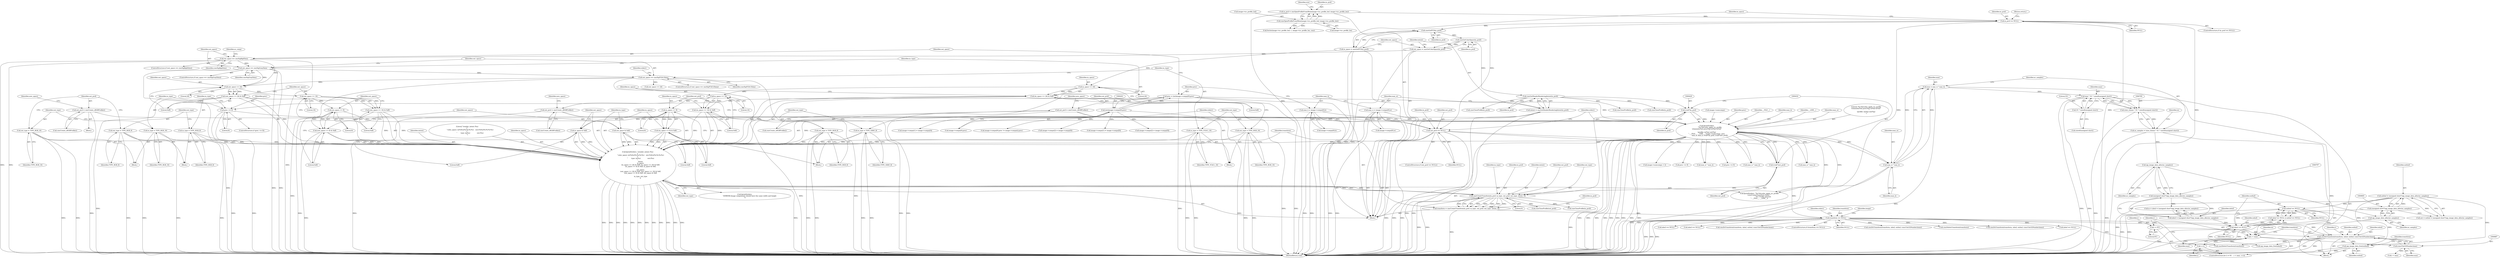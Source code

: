 digraph "0_openjpeg_2e5ab1d9987831c981ff05862e8ccf1381ed58ea@pointer" {
"1000959" [label="(Call,opj_image_data_free(outbuf))"];
"1000802" [label="(Call,outbuf = (unsigned short*)opj_image_data_alloc(nr_samples))"];
"1000804" [label="(Call,(unsigned short*)opj_image_data_alloc(nr_samples))"];
"1000806" [label="(Call,opj_image_data_alloc(nr_samples))"];
"1000798" [label="(Call,opj_image_data_alloc(nr_samples))"];
"1000782" [label="(Call,nr_samples = (size_t)(max * 3U * sizeof(unsigned short)))"];
"1000784" [label="(Call,(size_t)(max * 3U * sizeof(unsigned short)))"];
"1000786" [label="(Call,max * 3U * sizeof(unsigned short))"];
"1000777" [label="(Call,max = max_w * max_h)"];
"1000779" [label="(Call,max_w * max_h)"];
"1000417" [label="(Call,fprintf(stderr,\n            \"%s:%d:color_apply_icc_profile\n\tchannels(%d) prec(%d) w(%d) h(%d)\"\n            \"\n\tprofile: in(%p) out(%p)\n\", __FILE__, __LINE__, image->numcomps, prec,\n            max_w, max_h, (void*)in_prof, (void*)out_prof))"];
"1000198" [label="(Call,prec = (int)image->comps[0].prec)"];
"1000200" [label="(Call,(int)image->comps[0].prec)"];
"1000320" [label="(Call,prec <= 8)"];
"1000180" [label="(Call,max_w = image->comps[0].w)"];
"1000189" [label="(Call,max_h = image->comps[0].h)"];
"1000428" [label="(Call,(void*)in_prof)"];
"1000178" [label="(Call,cmsGetHeaderRenderingIntent(in_prof))"];
"1000174" [label="(Call,cmsGetColorSpace(in_prof))"];
"1000170" [label="(Call,cmsGetPCS(in_prof))"];
"1000163" [label="(Call,in_prof == NULL)"];
"1000136" [label="(Call,in_prof = cmsOpenProfileFromMem(image->icc_profile_buf, image->icc_profile_len))"];
"1000138" [label="(Call,cmsOpenProfileFromMem(image->icc_profile_buf, image->icc_profile_len))"];
"1000431" [label="(Call,(void*)out_prof)"];
"1000410" [label="(Call,out_prof == NULL)"];
"1000338" [label="(Call,out_prof = cmsCreate_sRGBProfile())"];
"1000374" [label="(Call,out_prof = cmsCreate_sRGBProfile())"];
"1000356" [label="(Call,out_prof = cmsCreate_sRGBProfile())"];
"1000788" [label="(Call,3U * sizeof(unsigned short))"];
"1000882" [label="(Call,cmsDoTransform(transform, inbuf, outbuf, (cmsUInt32Number)max))"];
"1000492" [label="(Call,transform == NULL)"];
"1000478" [label="(Call,transform = cmsCreateTransform(in_prof, in_type, out_prof, out_type, intent, 0))"];
"1000480" [label="(Call,cmsCreateTransform(in_prof, in_type, out_prof, out_type, intent, 0))"];
"1000434" [label="(Call,fprintf(stderr, \"\trender_intent (%u)\n\t\"\n            \"color_space: in(%#x)(%c%c%c%c)   out:(%#x)(%c%c%c%c)\n\t\"\n            \"       type: in(%u)              out:(%u)\n\",\n            intent,\n            in_space,\n            (in_space >> 24) & 0xff, (in_space >> 16) & 0xff,\n            (in_space >> 8) & 0xff, in_space & 0xff,\n\n            out_space,\n            (out_space >> 24) & 0xff, (out_space >> 16) & 0xff,\n            (out_space >> 8) & 0xff, out_space & 0xff,\n\n            in_type, out_type\n           ))"];
"1000176" [label="(Call,intent = cmsGetHeaderRenderingIntent(in_prof))"];
"1000454" [label="(Call,in_space & 0xff)"];
"1000450" [label="(Call,in_space >> 8)"];
"1000445" [label="(Call,in_space >> 16)"];
"1000440" [label="(Call,in_space >> 24)"];
"1000168" [label="(Call,in_space = cmsGetPCS(in_prof))"];
"1000439" [label="(Call,(in_space >> 24) & 0xff)"];
"1000444" [label="(Call,(in_space >> 16) & 0xff)"];
"1000449" [label="(Call,(in_space >> 8) & 0xff)"];
"1000473" [label="(Call,out_space & 0xff)"];
"1000469" [label="(Call,out_space >> 8)"];
"1000464" [label="(Call,out_space >> 16)"];
"1000459" [label="(Call,out_space >> 24)"];
"1000364" [label="(Call,out_space == cmsSigYCbCrData)"];
"1000346" [label="(Call,out_space == cmsSigGrayData)"];
"1000210" [label="(Call,out_space == cmsSigRgbData)"];
"1000172" [label="(Call,out_space = cmsGetColorSpace(in_prof))"];
"1000458" [label="(Call,(out_space >> 24) & 0xff)"];
"1000463" [label="(Call,(out_space >> 16) & 0xff)"];
"1000468" [label="(Call,(out_space >> 8) & 0xff)"];
"1000368" [label="(Call,in_type = TYPE_YCbCr_16)"];
"1000332" [label="(Call,in_type = TYPE_RGB_16)"];
"1000350" [label="(Call,in_type = TYPE_GRAY_8)"];
"1000324" [label="(Call,in_type = TYPE_RGB_8)"];
"1000335" [label="(Call,out_type = TYPE_RGB_16)"];
"1000327" [label="(Call,out_type = TYPE_RGB_8)"];
"1000353" [label="(Call,out_type = TYPE_RGB_8)"];
"1000371" [label="(Call,out_type = TYPE_RGB_16)"];
"1000810" [label="(Call,inbuf == NULL)"];
"1000794" [label="(Call,inbuf = (unsigned short*)opj_image_data_alloc(nr_samples))"];
"1000796" [label="(Call,(unsigned short*)opj_image_data_alloc(nr_samples))"];
"1000813" [label="(Call,outbuf == NULL)"];
"1000886" [label="(Call,(cmsUInt32Number)max)"];
"1000849" [label="(Call,i < max)"];
"1000852" [label="(Call,++i)"];
"1000846" [label="(Call,i = 0U)"];
"1000457" [label="(Identifier,out_space)"];
"1000142" [label="(Call,image->icc_profile_len)"];
"1000333" [label="(Identifier,in_type)"];
"1000316" [label="(Call,cmsCloseProfile(in_prof))"];
"1000217" [label="(Identifier,nr_comp)"];
"1000351" [label="(Identifier,in_type)"];
"1000440" [label="(Call,in_space >> 24)"];
"1000369" [label="(Identifier,in_type)"];
"1000794" [label="(Call,inbuf = (unsigned short*)opj_image_data_alloc(nr_samples))"];
"1000465" [label="(Identifier,out_space)"];
"1000169" [label="(Identifier,in_space)"];
"1000884" [label="(Identifier,inbuf)"];
"1000320" [label="(Call,prec <= 8)"];
"1000345" [label="(ControlStructure,if (out_space == cmsSigGrayData))"];
"1000373" [label="(Identifier,TYPE_RGB_16)"];
"1000328" [label="(Identifier,out_type)"];
"1000422" [label="(Call,image->numcomps)"];
"1000461" [label="(Literal,24)"];
"1000346" [label="(Call,out_space == cmsSigGrayData)"];
"1001322" [label="(Call,inbuf == NULL)"];
"1000813" [label="(Call,outbuf == NULL)"];
"1000779" [label="(Call,max_w * max_h)"];
"1000509" [label="(Identifier,image)"];
"1000463" [label="(Call,(out_space >> 16) & 0xff)"];
"1000793" [label="(Identifier,in)"];
"1000497" [label="(Identifier,stderr)"];
"1000354" [label="(Identifier,out_type)"];
"1000357" [label="(Identifier,out_prof)"];
"1000782" [label="(Call,nr_samples = (size_t)(max * 3U * sizeof(unsigned short)))"];
"1000788" [label="(Call,3U * sizeof(unsigned short))"];
"1001547" [label="(Identifier,transform)"];
"1000374" [label="(Call,out_prof = cmsCreate_sRGBProfile())"];
"1000410" [label="(Call,out_prof == NULL)"];
"1000276" [label="(Call,image->comps[0].prec != image->comps[i].prec)"];
"1000177" [label="(Identifier,intent)"];
"1000334" [label="(Identifier,TYPE_RGB_16)"];
"1000425" [label="(Identifier,prec)"];
"1000478" [label="(Call,transform = cmsCreateTransform(in_prof, in_type, out_prof, out_type, intent, 0))"];
"1000363" [label="(ControlStructure,if (out_space == cmsSigYCbCrData))"];
"1001560" [label="(MethodReturn,void)"];
"1000807" [label="(Identifier,nr_samples)"];
"1000784" [label="(Call,(size_t)(max * 3U * sizeof(unsigned short)))"];
"1000329" [label="(Identifier,TYPE_RGB_8)"];
"1000883" [label="(Identifier,transform)"];
"1001108" [label="(Call,image->comps[2] = image->comps[0])"];
"1000420" [label="(Identifier,__FILE__)"];
"1000482" [label="(Identifier,in_type)"];
"1000350" [label="(Call,in_type = TYPE_GRAY_8)"];
"1000375" [label="(Identifier,out_prof)"];
"1000852" [label="(Call,++i)"];
"1000191" [label="(Call,image->comps[0].h)"];
"1000481" [label="(Identifier,in_prof)"];
"1000147" [label="(Identifier,icm)"];
"1000167" [label="(Return,return;)"];
"1000811" [label="(Identifier,inbuf)"];
"1000800" [label="(Call,out = outbuf = (unsigned short*)opj_image_data_alloc(nr_samples))"];
"1000172" [label="(Call,out_space = cmsGetColorSpace(in_prof))"];
"1000488" [label="(Identifier,in_prof)"];
"1000458" [label="(Call,(out_space >> 24) & 0xff)"];
"1000464" [label="(Call,out_space >> 16)"];
"1000368" [label="(Call,in_type = TYPE_YCbCr_16)"];
"1000371" [label="(Call,out_type = TYPE_RGB_16)"];
"1000447" [label="(Literal,16)"];
"1000336" [label="(Identifier,out_type)"];
"1000579" [label="(Call,prec <= 8)"];
"1000190" [label="(Identifier,max_h)"];
"1000963" [label="(Call,fprintf(stderr,\n                    \"[ERROR] Image components should have the same width and height\n\"))"];
"1000467" [label="(Literal,0xff)"];
"1000783" [label="(Identifier,nr_samples)"];
"1000810" [label="(Call,inbuf == NULL)"];
"1000589" [label="(Call,max_w * max_h)"];
"1000321" [label="(Identifier,prec)"];
"1000451" [label="(Identifier,in_space)"];
"1000182" [label="(Call,image->comps[0].w)"];
"1000176" [label="(Call,intent = cmsGetHeaderRenderingIntent(in_prof))"];
"1001456" [label="(Call,cmsDoTransform(transform, inbuf, outbuf, (cmsUInt32Number)max))"];
"1000815" [label="(Identifier,NULL)"];
"1000441" [label="(Identifier,in_space)"];
"1000466" [label="(Literal,16)"];
"1000920" [label="(Call,i < max)"];
"1000496" [label="(Call,fprintf(stderr, \"%s:%d:color_apply_icc_profile\n\tcmsCreateTransform failed. \"\n                \"ICC Profile ignored.\n\", __FILE__, __LINE__))"];
"1000789" [label="(Literal,3U)"];
"1000888" [label="(Identifier,max)"];
"1000367" [label="(Block,)"];
"1000342" [label="(Identifier,new_space)"];
"1000211" [label="(Identifier,out_space)"];
"1000491" [label="(ControlStructure,if (transform == NULL))"];
"1000113" [label="(Block,)"];
"1000139" [label="(Call,image->icc_profile_buf)"];
"1000845" [label="(ControlStructure,for (i = 0U  ; i < max; ++i))"];
"1001383" [label="(Call,image->comps[1] = image->comps[0])"];
"1000171" [label="(Identifier,in_prof)"];
"1000477" [label="(Identifier,out_type)"];
"1000433" [label="(Identifier,out_prof)"];
"1000493" [label="(Identifier,transform)"];
"1000323" [label="(Block,)"];
"1000366" [label="(Identifier,cmsSigYCbCrData)"];
"1000476" [label="(Identifier,in_type)"];
"1000353" [label="(Call,out_type = TYPE_RGB_8)"];
"1000162" [label="(ControlStructure,if (in_prof == NULL))"];
"1000437" [label="(Identifier,intent)"];
"1000200" [label="(Call,(int)image->comps[0].prec)"];
"1000444" [label="(Call,(in_space >> 16) & 0xff)"];
"1000806" [label="(Call,opj_image_data_alloc(nr_samples))"];
"1000383" [label="(Identifier,stderr)"];
"1000348" [label="(Identifier,cmsSigGrayData)"];
"1000358" [label="(Call,cmsCreate_sRGBProfile())"];
"1001394" [label="(Call,image->comps[2] = image->comps[0])"];
"1000337" [label="(Identifier,TYPE_RGB_16)"];
"1000494" [label="(Identifier,NULL)"];
"1000462" [label="(Literal,0xff)"];
"1000802" [label="(Call,outbuf = (unsigned short*)opj_image_data_alloc(nr_samples))"];
"1000164" [label="(Identifier,in_prof)"];
"1000352" [label="(Identifier,TYPE_GRAY_8)"];
"1000326" [label="(Identifier,TYPE_RGB_8)"];
"1000165" [label="(Identifier,NULL)"];
"1000199" [label="(Identifier,prec)"];
"1000370" [label="(Identifier,TYPE_YCbCr_16)"];
"1000786" [label="(Call,max * 3U * sizeof(unsigned short))"];
"1000456" [label="(Literal,0xff)"];
"1000431" [label="(Call,(void*)out_prof)"];
"1000983" [label="(Call,max_w * max_h)"];
"1000692" [label="(Call,cmsDoTransform(transform, inbuf, outbuf, (cmsUInt32Number)max))"];
"1000376" [label="(Call,cmsCreate_sRGBProfile())"];
"1000474" [label="(Identifier,out_space)"];
"1000850" [label="(Identifier,i)"];
"1000417" [label="(Call,fprintf(stderr,\n            \"%s:%d:color_apply_icc_profile\n\tchannels(%d) prec(%d) w(%d) h(%d)\"\n            \"\n\tprofile: in(%p) out(%p)\n\", __FILE__, __LINE__, image->numcomps, prec,\n            max_w, max_h, (void*)in_prof, (void*)out_prof))"];
"1000780" [label="(Identifier,max_w)"];
"1000787" [label="(Identifier,max)"];
"1000430" [label="(Identifier,in_prof)"];
"1000415" [label="(Identifier,in_prof)"];
"1000886" [label="(Call,(cmsUInt32Number)max)"];
"1000960" [label="(Identifier,outbuf)"];
"1000339" [label="(Identifier,out_prof)"];
"1000168" [label="(Call,in_space = cmsGetPCS(in_prof))"];
"1000479" [label="(Identifier,transform)"];
"1000372" [label="(Identifier,out_type)"];
"1000812" [label="(Identifier,NULL)"];
"1000414" [label="(Call,cmsCloseProfile(in_prof))"];
"1000443" [label="(Literal,0xff)"];
"1000809" [label="(Call,inbuf == NULL || outbuf == NULL)"];
"1000966" [label="(Call,cmsDeleteTransform(transform))"];
"1000486" [label="(Literal,0)"];
"1000446" [label="(Identifier,in_space)"];
"1000325" [label="(Identifier,in_type)"];
"1000485" [label="(Identifier,intent)"];
"1000853" [label="(Identifier,i)"];
"1000847" [label="(Identifier,i)"];
"1000327" [label="(Call,out_type = TYPE_RGB_8)"];
"1000322" [label="(Literal,8)"];
"1000170" [label="(Call,cmsGetPCS(in_prof))"];
"1000846" [label="(Call,i = 0U)"];
"1001546" [label="(Call,cmsDeleteTransform(transform))"];
"1000389" [label="(Call,out_space >> 24)"];
"1000803" [label="(Identifier,outbuf)"];
"1000427" [label="(Identifier,max_h)"];
"1000471" [label="(Literal,8)"];
"1000209" [label="(ControlStructure,if (out_space == cmsSigRgbData))"];
"1000411" [label="(Identifier,out_prof)"];
"1001170" [label="(Call,cmsDoTransform(transform, inbuf, outbuf, (cmsUInt32Number)max))"];
"1000454" [label="(Call,in_space & 0xff)"];
"1000180" [label="(Call,max_w = image->comps[0].w)"];
"1000181" [label="(Identifier,max_w)"];
"1000620" [label="(Call,inbuf == NULL)"];
"1000335" [label="(Call,out_type = TYPE_RGB_16)"];
"1000849" [label="(Call,i < max)"];
"1000439" [label="(Call,(in_space >> 24) & 0xff)"];
"1000449" [label="(Call,(in_space >> 8) & 0xff)"];
"1000957" [label="(Call,opj_image_data_free(inbuf))"];
"1000137" [label="(Identifier,in_prof)"];
"1000356" [label="(Call,out_prof = cmsCreate_sRGBProfile())"];
"1000436" [label="(Literal,\"\trender_intent (%u)\n\t\"\n            \"color_space: in(%#x)(%c%c%c%c)   out:(%#x)(%c%c%c%c)\n\t\"\n            \"       type: in(%u)              out:(%u)\n\")"];
"1000173" [label="(Identifier,out_space)"];
"1000890" [label="(Identifier,r)"];
"1000412" [label="(Identifier,NULL)"];
"1000470" [label="(Identifier,out_space)"];
"1000777" [label="(Call,max = max_w * max_h)"];
"1000507" [label="(Call,image->numcomps > 2)"];
"1000455" [label="(Identifier,in_space)"];
"1000319" [label="(ControlStructure,if (prec <= 8))"];
"1000198" [label="(Call,prec = (int)image->comps[0].prec)"];
"1000445" [label="(Call,in_space >> 16)"];
"1000338" [label="(Call,out_prof = cmsCreate_sRGBProfile())"];
"1000347" [label="(Identifier,out_space)"];
"1000349" [label="(Block,)"];
"1000781" [label="(Identifier,max_h)"];
"1000468" [label="(Call,(out_space >> 8) & 0xff)"];
"1000469" [label="(Call,out_space >> 8)"];
"1000210" [label="(Call,out_space == cmsSigRgbData)"];
"1000848" [label="(Literal,0U)"];
"1001036" [label="(Call,inbuf == NULL)"];
"1000421" [label="(Identifier,__LINE__)"];
"1000331" [label="(Block,)"];
"1000972" [label="(Call,prec <= 8)"];
"1000434" [label="(Call,fprintf(stderr, \"\trender_intent (%u)\n\t\"\n            \"color_space: in(%#x)(%c%c%c%c)   out:(%#x)(%c%c%c%c)\n\t\"\n            \"       type: in(%u)              out:(%u)\n\",\n            intent,\n            in_space,\n            (in_space >> 24) & 0xff, (in_space >> 16) & 0xff,\n            (in_space >> 8) & 0xff, in_space & 0xff,\n\n            out_space,\n            (out_space >> 24) & 0xff, (out_space >> 16) & 0xff,\n            (out_space >> 8) & 0xff, out_space & 0xff,\n\n            in_type, out_type\n           ))"];
"1000459" [label="(Call,out_space >> 24)"];
"1000189" [label="(Call,max_h = image->comps[0].h)"];
"1000448" [label="(Literal,0xff)"];
"1000138" [label="(Call,cmsOpenProfileFromMem(image->icc_profile_buf, image->icc_profile_len))"];
"1000438" [label="(Identifier,in_space)"];
"1000450" [label="(Call,in_space >> 8)"];
"1000175" [label="(Identifier,in_prof)"];
"1000340" [label="(Call,cmsCreate_sRGBProfile())"];
"1000814" [label="(Identifier,outbuf)"];
"1000772" [label="(Block,)"];
"1000163" [label="(Call,in_prof == NULL)"];
"1000489" [label="(Call,cmsCloseProfile(out_prof))"];
"1000365" [label="(Identifier,out_space)"];
"1000426" [label="(Identifier,max_w)"];
"1000179" [label="(Identifier,in_prof)"];
"1000798" [label="(Call,opj_image_data_alloc(nr_samples))"];
"1000475" [label="(Literal,0xff)"];
"1001097" [label="(Call,image->comps[1] = image->comps[0])"];
"1000409" [label="(ControlStructure,if (out_prof == NULL))"];
"1000364" [label="(Call,out_space == cmsSigYCbCrData)"];
"1000174" [label="(Call,cmsGetColorSpace(in_prof))"];
"1000804" [label="(Call,(unsigned short*)opj_image_data_alloc(nr_samples))"];
"1000483" [label="(Identifier,out_prof)"];
"1000360" [label="(Identifier,new_space)"];
"1000472" [label="(Literal,0xff)"];
"1000453" [label="(Literal,0xff)"];
"1000858" [label="(Identifier,in)"];
"1000778" [label="(Identifier,max)"];
"1000419" [label="(Literal,\"%s:%d:color_apply_icc_profile\n\tchannels(%d) prec(%d) w(%d) h(%d)\"\n            \"\n\tprofile: in(%p) out(%p)\n\")"];
"1000202" [label="(Call,image->comps[0].prec)"];
"1000355" [label="(Identifier,TYPE_RGB_8)"];
"1000406" [label="(Call,cmsCloseProfile(in_prof))"];
"1000799" [label="(Identifier,nr_samples)"];
"1000178" [label="(Call,cmsGetHeaderRenderingIntent(in_prof))"];
"1000452" [label="(Literal,8)"];
"1000213" [label="(Block,)"];
"1000378" [label="(Identifier,new_space)"];
"1000792" [label="(Call,in = inbuf = (unsigned short*)opj_image_data_alloc(nr_samples))"];
"1000882" [label="(Call,cmsDoTransform(transform, inbuf, outbuf, (cmsUInt32Number)max))"];
"1000324" [label="(Call,in_type = TYPE_RGB_8)"];
"1000435" [label="(Identifier,stderr)"];
"1000151" [label="(Call,fwrite(image->icc_profile_buf, 1, image->icc_profile_len, icm))"];
"1000885" [label="(Identifier,outbuf)"];
"1000473" [label="(Call,out_space & 0xff)"];
"1000851" [label="(Identifier,max)"];
"1000442" [label="(Literal,24)"];
"1000790" [label="(Call,sizeof(unsigned short))"];
"1000428" [label="(Call,(void*)in_prof)"];
"1000212" [label="(Identifier,cmsSigRgbData)"];
"1000487" [label="(Call,cmsCloseProfile(in_prof))"];
"1000460" [label="(Identifier,out_space)"];
"1000332" [label="(Call,in_type = TYPE_RGB_16)"];
"1000492" [label="(Call,transform == NULL)"];
"1000480" [label="(Call,cmsCreateTransform(in_prof, in_type, out_prof, out_type, intent, 0))"];
"1000795" [label="(Identifier,inbuf)"];
"1000136" [label="(Call,in_prof = cmsOpenProfileFromMem(image->icc_profile_buf, image->icc_profile_len))"];
"1000959" [label="(Call,opj_image_data_free(outbuf))"];
"1000484" [label="(Identifier,out_type)"];
"1001269" [label="(Call,max_w * max_h)"];
"1000796" [label="(Call,(unsigned short*)opj_image_data_alloc(nr_samples))"];
"1000418" [label="(Identifier,stderr)"];
"1000959" -> "1000772"  [label="AST: "];
"1000959" -> "1000960"  [label="CFG: "];
"1000960" -> "1000959"  [label="AST: "];
"1001547" -> "1000959"  [label="CFG: "];
"1000959" -> "1001560"  [label="DDG: "];
"1000959" -> "1001560"  [label="DDG: "];
"1000802" -> "1000959"  [label="DDG: "];
"1000882" -> "1000959"  [label="DDG: "];
"1000813" -> "1000959"  [label="DDG: "];
"1000802" -> "1000800"  [label="AST: "];
"1000802" -> "1000804"  [label="CFG: "];
"1000803" -> "1000802"  [label="AST: "];
"1000804" -> "1000802"  [label="AST: "];
"1000800" -> "1000802"  [label="CFG: "];
"1000802" -> "1001560"  [label="DDG: "];
"1000802" -> "1000800"  [label="DDG: "];
"1000804" -> "1000802"  [label="DDG: "];
"1000802" -> "1000813"  [label="DDG: "];
"1000802" -> "1000882"  [label="DDG: "];
"1000804" -> "1000806"  [label="CFG: "];
"1000805" -> "1000804"  [label="AST: "];
"1000806" -> "1000804"  [label="AST: "];
"1000804" -> "1001560"  [label="DDG: "];
"1000804" -> "1000800"  [label="DDG: "];
"1000806" -> "1000804"  [label="DDG: "];
"1000806" -> "1000807"  [label="CFG: "];
"1000807" -> "1000806"  [label="AST: "];
"1000806" -> "1001560"  [label="DDG: "];
"1000798" -> "1000806"  [label="DDG: "];
"1000798" -> "1000796"  [label="AST: "];
"1000798" -> "1000799"  [label="CFG: "];
"1000799" -> "1000798"  [label="AST: "];
"1000796" -> "1000798"  [label="CFG: "];
"1000798" -> "1000796"  [label="DDG: "];
"1000782" -> "1000798"  [label="DDG: "];
"1000782" -> "1000772"  [label="AST: "];
"1000782" -> "1000784"  [label="CFG: "];
"1000783" -> "1000782"  [label="AST: "];
"1000784" -> "1000782"  [label="AST: "];
"1000793" -> "1000782"  [label="CFG: "];
"1000782" -> "1001560"  [label="DDG: "];
"1000784" -> "1000782"  [label="DDG: "];
"1000784" -> "1000786"  [label="CFG: "];
"1000785" -> "1000784"  [label="AST: "];
"1000786" -> "1000784"  [label="AST: "];
"1000784" -> "1001560"  [label="DDG: "];
"1000786" -> "1000784"  [label="DDG: "];
"1000786" -> "1000784"  [label="DDG: "];
"1000786" -> "1000788"  [label="CFG: "];
"1000787" -> "1000786"  [label="AST: "];
"1000788" -> "1000786"  [label="AST: "];
"1000786" -> "1001560"  [label="DDG: "];
"1000786" -> "1001560"  [label="DDG: "];
"1000777" -> "1000786"  [label="DDG: "];
"1000788" -> "1000786"  [label="DDG: "];
"1000786" -> "1000849"  [label="DDG: "];
"1000777" -> "1000772"  [label="AST: "];
"1000777" -> "1000779"  [label="CFG: "];
"1000778" -> "1000777"  [label="AST: "];
"1000779" -> "1000777"  [label="AST: "];
"1000783" -> "1000777"  [label="CFG: "];
"1000777" -> "1001560"  [label="DDG: "];
"1000779" -> "1000777"  [label="DDG: "];
"1000779" -> "1000777"  [label="DDG: "];
"1000779" -> "1000781"  [label="CFG: "];
"1000780" -> "1000779"  [label="AST: "];
"1000781" -> "1000779"  [label="AST: "];
"1000779" -> "1001560"  [label="DDG: "];
"1000779" -> "1001560"  [label="DDG: "];
"1000417" -> "1000779"  [label="DDG: "];
"1000417" -> "1000779"  [label="DDG: "];
"1000417" -> "1000113"  [label="AST: "];
"1000417" -> "1000431"  [label="CFG: "];
"1000418" -> "1000417"  [label="AST: "];
"1000419" -> "1000417"  [label="AST: "];
"1000420" -> "1000417"  [label="AST: "];
"1000421" -> "1000417"  [label="AST: "];
"1000422" -> "1000417"  [label="AST: "];
"1000425" -> "1000417"  [label="AST: "];
"1000426" -> "1000417"  [label="AST: "];
"1000427" -> "1000417"  [label="AST: "];
"1000428" -> "1000417"  [label="AST: "];
"1000431" -> "1000417"  [label="AST: "];
"1000435" -> "1000417"  [label="CFG: "];
"1000417" -> "1001560"  [label="DDG: "];
"1000417" -> "1001560"  [label="DDG: "];
"1000417" -> "1001560"  [label="DDG: "];
"1000417" -> "1001560"  [label="DDG: "];
"1000417" -> "1001560"  [label="DDG: "];
"1000417" -> "1001560"  [label="DDG: "];
"1000417" -> "1001560"  [label="DDG: "];
"1000417" -> "1001560"  [label="DDG: "];
"1000417" -> "1001560"  [label="DDG: "];
"1000198" -> "1000417"  [label="DDG: "];
"1000320" -> "1000417"  [label="DDG: "];
"1000180" -> "1000417"  [label="DDG: "];
"1000189" -> "1000417"  [label="DDG: "];
"1000428" -> "1000417"  [label="DDG: "];
"1000431" -> "1000417"  [label="DDG: "];
"1000417" -> "1000434"  [label="DDG: "];
"1000417" -> "1000496"  [label="DDG: "];
"1000417" -> "1000496"  [label="DDG: "];
"1000417" -> "1000507"  [label="DDG: "];
"1000417" -> "1000579"  [label="DDG: "];
"1000417" -> "1000589"  [label="DDG: "];
"1000417" -> "1000589"  [label="DDG: "];
"1000417" -> "1000972"  [label="DDG: "];
"1000417" -> "1000983"  [label="DDG: "];
"1000417" -> "1000983"  [label="DDG: "];
"1000417" -> "1001269"  [label="DDG: "];
"1000417" -> "1001269"  [label="DDG: "];
"1000198" -> "1000113"  [label="AST: "];
"1000198" -> "1000200"  [label="CFG: "];
"1000199" -> "1000198"  [label="AST: "];
"1000200" -> "1000198"  [label="AST: "];
"1000211" -> "1000198"  [label="CFG: "];
"1000198" -> "1001560"  [label="DDG: "];
"1000198" -> "1001560"  [label="DDG: "];
"1000200" -> "1000198"  [label="DDG: "];
"1000198" -> "1000320"  [label="DDG: "];
"1000200" -> "1000202"  [label="CFG: "];
"1000201" -> "1000200"  [label="AST: "];
"1000202" -> "1000200"  [label="AST: "];
"1000200" -> "1001560"  [label="DDG: "];
"1000200" -> "1000276"  [label="DDG: "];
"1000200" -> "1001097"  [label="DDG: "];
"1000200" -> "1001108"  [label="DDG: "];
"1000200" -> "1001383"  [label="DDG: "];
"1000200" -> "1001394"  [label="DDG: "];
"1000320" -> "1000319"  [label="AST: "];
"1000320" -> "1000322"  [label="CFG: "];
"1000321" -> "1000320"  [label="AST: "];
"1000322" -> "1000320"  [label="AST: "];
"1000325" -> "1000320"  [label="CFG: "];
"1000333" -> "1000320"  [label="CFG: "];
"1000320" -> "1001560"  [label="DDG: "];
"1000320" -> "1001560"  [label="DDG: "];
"1000180" -> "1000113"  [label="AST: "];
"1000180" -> "1000182"  [label="CFG: "];
"1000181" -> "1000180"  [label="AST: "];
"1000182" -> "1000180"  [label="AST: "];
"1000190" -> "1000180"  [label="CFG: "];
"1000180" -> "1001560"  [label="DDG: "];
"1000180" -> "1001560"  [label="DDG: "];
"1000189" -> "1000113"  [label="AST: "];
"1000189" -> "1000191"  [label="CFG: "];
"1000190" -> "1000189"  [label="AST: "];
"1000191" -> "1000189"  [label="AST: "];
"1000199" -> "1000189"  [label="CFG: "];
"1000189" -> "1001560"  [label="DDG: "];
"1000189" -> "1001560"  [label="DDG: "];
"1000428" -> "1000430"  [label="CFG: "];
"1000429" -> "1000428"  [label="AST: "];
"1000430" -> "1000428"  [label="AST: "];
"1000432" -> "1000428"  [label="CFG: "];
"1000178" -> "1000428"  [label="DDG: "];
"1000428" -> "1000480"  [label="DDG: "];
"1000178" -> "1000176"  [label="AST: "];
"1000178" -> "1000179"  [label="CFG: "];
"1000179" -> "1000178"  [label="AST: "];
"1000176" -> "1000178"  [label="CFG: "];
"1000178" -> "1000176"  [label="DDG: "];
"1000174" -> "1000178"  [label="DDG: "];
"1000178" -> "1000316"  [label="DDG: "];
"1000178" -> "1000406"  [label="DDG: "];
"1000178" -> "1000414"  [label="DDG: "];
"1000174" -> "1000172"  [label="AST: "];
"1000174" -> "1000175"  [label="CFG: "];
"1000175" -> "1000174"  [label="AST: "];
"1000172" -> "1000174"  [label="CFG: "];
"1000174" -> "1000172"  [label="DDG: "];
"1000170" -> "1000174"  [label="DDG: "];
"1000170" -> "1000168"  [label="AST: "];
"1000170" -> "1000171"  [label="CFG: "];
"1000171" -> "1000170"  [label="AST: "];
"1000168" -> "1000170"  [label="CFG: "];
"1000170" -> "1000168"  [label="DDG: "];
"1000163" -> "1000170"  [label="DDG: "];
"1000163" -> "1000162"  [label="AST: "];
"1000163" -> "1000165"  [label="CFG: "];
"1000164" -> "1000163"  [label="AST: "];
"1000165" -> "1000163"  [label="AST: "];
"1000167" -> "1000163"  [label="CFG: "];
"1000169" -> "1000163"  [label="CFG: "];
"1000163" -> "1001560"  [label="DDG: "];
"1000163" -> "1001560"  [label="DDG: "];
"1000163" -> "1001560"  [label="DDG: "];
"1000136" -> "1000163"  [label="DDG: "];
"1000163" -> "1000410"  [label="DDG: "];
"1000136" -> "1000113"  [label="AST: "];
"1000136" -> "1000138"  [label="CFG: "];
"1000137" -> "1000136"  [label="AST: "];
"1000138" -> "1000136"  [label="AST: "];
"1000147" -> "1000136"  [label="CFG: "];
"1000136" -> "1001560"  [label="DDG: "];
"1000138" -> "1000136"  [label="DDG: "];
"1000138" -> "1000136"  [label="DDG: "];
"1000138" -> "1000142"  [label="CFG: "];
"1000139" -> "1000138"  [label="AST: "];
"1000142" -> "1000138"  [label="AST: "];
"1000138" -> "1000151"  [label="DDG: "];
"1000138" -> "1000151"  [label="DDG: "];
"1000431" -> "1000433"  [label="CFG: "];
"1000432" -> "1000431"  [label="AST: "];
"1000433" -> "1000431"  [label="AST: "];
"1000410" -> "1000431"  [label="DDG: "];
"1000431" -> "1000480"  [label="DDG: "];
"1000410" -> "1000409"  [label="AST: "];
"1000410" -> "1000412"  [label="CFG: "];
"1000411" -> "1000410"  [label="AST: "];
"1000412" -> "1000410"  [label="AST: "];
"1000415" -> "1000410"  [label="CFG: "];
"1000418" -> "1000410"  [label="CFG: "];
"1000410" -> "1001560"  [label="DDG: "];
"1000410" -> "1001560"  [label="DDG: "];
"1000410" -> "1001560"  [label="DDG: "];
"1000338" -> "1000410"  [label="DDG: "];
"1000374" -> "1000410"  [label="DDG: "];
"1000356" -> "1000410"  [label="DDG: "];
"1000410" -> "1000492"  [label="DDG: "];
"1000338" -> "1000213"  [label="AST: "];
"1000338" -> "1000340"  [label="CFG: "];
"1000339" -> "1000338"  [label="AST: "];
"1000340" -> "1000338"  [label="AST: "];
"1000342" -> "1000338"  [label="CFG: "];
"1000338" -> "1001560"  [label="DDG: "];
"1000374" -> "1000367"  [label="AST: "];
"1000374" -> "1000376"  [label="CFG: "];
"1000375" -> "1000374"  [label="AST: "];
"1000376" -> "1000374"  [label="AST: "];
"1000378" -> "1000374"  [label="CFG: "];
"1000374" -> "1001560"  [label="DDG: "];
"1000356" -> "1000349"  [label="AST: "];
"1000356" -> "1000358"  [label="CFG: "];
"1000357" -> "1000356"  [label="AST: "];
"1000358" -> "1000356"  [label="AST: "];
"1000360" -> "1000356"  [label="CFG: "];
"1000356" -> "1001560"  [label="DDG: "];
"1000788" -> "1000790"  [label="CFG: "];
"1000789" -> "1000788"  [label="AST: "];
"1000790" -> "1000788"  [label="AST: "];
"1000882" -> "1000772"  [label="AST: "];
"1000882" -> "1000886"  [label="CFG: "];
"1000883" -> "1000882"  [label="AST: "];
"1000884" -> "1000882"  [label="AST: "];
"1000885" -> "1000882"  [label="AST: "];
"1000886" -> "1000882"  [label="AST: "];
"1000890" -> "1000882"  [label="CFG: "];
"1000882" -> "1001560"  [label="DDG: "];
"1000882" -> "1001560"  [label="DDG: "];
"1000492" -> "1000882"  [label="DDG: "];
"1000810" -> "1000882"  [label="DDG: "];
"1000813" -> "1000882"  [label="DDG: "];
"1000886" -> "1000882"  [label="DDG: "];
"1000882" -> "1000957"  [label="DDG: "];
"1000882" -> "1001546"  [label="DDG: "];
"1000492" -> "1000491"  [label="AST: "];
"1000492" -> "1000494"  [label="CFG: "];
"1000493" -> "1000492"  [label="AST: "];
"1000494" -> "1000492"  [label="AST: "];
"1000497" -> "1000492"  [label="CFG: "];
"1000509" -> "1000492"  [label="CFG: "];
"1000492" -> "1001560"  [label="DDG: "];
"1000492" -> "1001560"  [label="DDG: "];
"1000492" -> "1001560"  [label="DDG: "];
"1000478" -> "1000492"  [label="DDG: "];
"1000492" -> "1000620"  [label="DDG: "];
"1000492" -> "1000692"  [label="DDG: "];
"1000492" -> "1000810"  [label="DDG: "];
"1000492" -> "1000966"  [label="DDG: "];
"1000492" -> "1001036"  [label="DDG: "];
"1000492" -> "1001170"  [label="DDG: "];
"1000492" -> "1001322"  [label="DDG: "];
"1000492" -> "1001456"  [label="DDG: "];
"1000492" -> "1001546"  [label="DDG: "];
"1000478" -> "1000113"  [label="AST: "];
"1000478" -> "1000480"  [label="CFG: "];
"1000479" -> "1000478"  [label="AST: "];
"1000480" -> "1000478"  [label="AST: "];
"1000488" -> "1000478"  [label="CFG: "];
"1000478" -> "1001560"  [label="DDG: "];
"1000480" -> "1000478"  [label="DDG: "];
"1000480" -> "1000478"  [label="DDG: "];
"1000480" -> "1000478"  [label="DDG: "];
"1000480" -> "1000478"  [label="DDG: "];
"1000480" -> "1000478"  [label="DDG: "];
"1000480" -> "1000478"  [label="DDG: "];
"1000480" -> "1000486"  [label="CFG: "];
"1000481" -> "1000480"  [label="AST: "];
"1000482" -> "1000480"  [label="AST: "];
"1000483" -> "1000480"  [label="AST: "];
"1000484" -> "1000480"  [label="AST: "];
"1000485" -> "1000480"  [label="AST: "];
"1000486" -> "1000480"  [label="AST: "];
"1000480" -> "1001560"  [label="DDG: "];
"1000480" -> "1001560"  [label="DDG: "];
"1000480" -> "1001560"  [label="DDG: "];
"1000434" -> "1000480"  [label="DDG: "];
"1000434" -> "1000480"  [label="DDG: "];
"1000434" -> "1000480"  [label="DDG: "];
"1000480" -> "1000487"  [label="DDG: "];
"1000480" -> "1000489"  [label="DDG: "];
"1000434" -> "1000113"  [label="AST: "];
"1000434" -> "1000477"  [label="CFG: "];
"1000435" -> "1000434"  [label="AST: "];
"1000436" -> "1000434"  [label="AST: "];
"1000437" -> "1000434"  [label="AST: "];
"1000438" -> "1000434"  [label="AST: "];
"1000439" -> "1000434"  [label="AST: "];
"1000444" -> "1000434"  [label="AST: "];
"1000449" -> "1000434"  [label="AST: "];
"1000454" -> "1000434"  [label="AST: "];
"1000457" -> "1000434"  [label="AST: "];
"1000458" -> "1000434"  [label="AST: "];
"1000463" -> "1000434"  [label="AST: "];
"1000468" -> "1000434"  [label="AST: "];
"1000473" -> "1000434"  [label="AST: "];
"1000476" -> "1000434"  [label="AST: "];
"1000477" -> "1000434"  [label="AST: "];
"1000479" -> "1000434"  [label="CFG: "];
"1000434" -> "1001560"  [label="DDG: "];
"1000434" -> "1001560"  [label="DDG: "];
"1000434" -> "1001560"  [label="DDG: "];
"1000434" -> "1001560"  [label="DDG: "];
"1000434" -> "1001560"  [label="DDG: "];
"1000434" -> "1001560"  [label="DDG: "];
"1000434" -> "1001560"  [label="DDG: "];
"1000434" -> "1001560"  [label="DDG: "];
"1000434" -> "1001560"  [label="DDG: "];
"1000434" -> "1001560"  [label="DDG: "];
"1000434" -> "1001560"  [label="DDG: "];
"1000434" -> "1001560"  [label="DDG: "];
"1000176" -> "1000434"  [label="DDG: "];
"1000454" -> "1000434"  [label="DDG: "];
"1000454" -> "1000434"  [label="DDG: "];
"1000439" -> "1000434"  [label="DDG: "];
"1000439" -> "1000434"  [label="DDG: "];
"1000444" -> "1000434"  [label="DDG: "];
"1000444" -> "1000434"  [label="DDG: "];
"1000449" -> "1000434"  [label="DDG: "];
"1000449" -> "1000434"  [label="DDG: "];
"1000473" -> "1000434"  [label="DDG: "];
"1000473" -> "1000434"  [label="DDG: "];
"1000458" -> "1000434"  [label="DDG: "];
"1000458" -> "1000434"  [label="DDG: "];
"1000463" -> "1000434"  [label="DDG: "];
"1000463" -> "1000434"  [label="DDG: "];
"1000468" -> "1000434"  [label="DDG: "];
"1000468" -> "1000434"  [label="DDG: "];
"1000368" -> "1000434"  [label="DDG: "];
"1000332" -> "1000434"  [label="DDG: "];
"1000350" -> "1000434"  [label="DDG: "];
"1000324" -> "1000434"  [label="DDG: "];
"1000335" -> "1000434"  [label="DDG: "];
"1000327" -> "1000434"  [label="DDG: "];
"1000353" -> "1000434"  [label="DDG: "];
"1000371" -> "1000434"  [label="DDG: "];
"1000434" -> "1000496"  [label="DDG: "];
"1000434" -> "1000963"  [label="DDG: "];
"1000176" -> "1000113"  [label="AST: "];
"1000177" -> "1000176"  [label="AST: "];
"1000181" -> "1000176"  [label="CFG: "];
"1000176" -> "1001560"  [label="DDG: "];
"1000176" -> "1001560"  [label="DDG: "];
"1000454" -> "1000456"  [label="CFG: "];
"1000455" -> "1000454"  [label="AST: "];
"1000456" -> "1000454"  [label="AST: "];
"1000457" -> "1000454"  [label="CFG: "];
"1000450" -> "1000454"  [label="DDG: "];
"1000450" -> "1000449"  [label="AST: "];
"1000450" -> "1000452"  [label="CFG: "];
"1000451" -> "1000450"  [label="AST: "];
"1000452" -> "1000450"  [label="AST: "];
"1000453" -> "1000450"  [label="CFG: "];
"1000450" -> "1000449"  [label="DDG: "];
"1000450" -> "1000449"  [label="DDG: "];
"1000445" -> "1000450"  [label="DDG: "];
"1000445" -> "1000444"  [label="AST: "];
"1000445" -> "1000447"  [label="CFG: "];
"1000446" -> "1000445"  [label="AST: "];
"1000447" -> "1000445"  [label="AST: "];
"1000448" -> "1000445"  [label="CFG: "];
"1000445" -> "1000444"  [label="DDG: "];
"1000445" -> "1000444"  [label="DDG: "];
"1000440" -> "1000445"  [label="DDG: "];
"1000440" -> "1000439"  [label="AST: "];
"1000440" -> "1000442"  [label="CFG: "];
"1000441" -> "1000440"  [label="AST: "];
"1000442" -> "1000440"  [label="AST: "];
"1000443" -> "1000440"  [label="CFG: "];
"1000440" -> "1000439"  [label="DDG: "];
"1000440" -> "1000439"  [label="DDG: "];
"1000168" -> "1000440"  [label="DDG: "];
"1000168" -> "1000113"  [label="AST: "];
"1000169" -> "1000168"  [label="AST: "];
"1000173" -> "1000168"  [label="CFG: "];
"1000168" -> "1001560"  [label="DDG: "];
"1000168" -> "1001560"  [label="DDG: "];
"1000439" -> "1000443"  [label="CFG: "];
"1000443" -> "1000439"  [label="AST: "];
"1000446" -> "1000439"  [label="CFG: "];
"1000439" -> "1001560"  [label="DDG: "];
"1000444" -> "1000448"  [label="CFG: "];
"1000448" -> "1000444"  [label="AST: "];
"1000451" -> "1000444"  [label="CFG: "];
"1000444" -> "1001560"  [label="DDG: "];
"1000449" -> "1000453"  [label="CFG: "];
"1000453" -> "1000449"  [label="AST: "];
"1000455" -> "1000449"  [label="CFG: "];
"1000449" -> "1001560"  [label="DDG: "];
"1000473" -> "1000475"  [label="CFG: "];
"1000474" -> "1000473"  [label="AST: "];
"1000475" -> "1000473"  [label="AST: "];
"1000476" -> "1000473"  [label="CFG: "];
"1000469" -> "1000473"  [label="DDG: "];
"1000469" -> "1000468"  [label="AST: "];
"1000469" -> "1000471"  [label="CFG: "];
"1000470" -> "1000469"  [label="AST: "];
"1000471" -> "1000469"  [label="AST: "];
"1000472" -> "1000469"  [label="CFG: "];
"1000469" -> "1000468"  [label="DDG: "];
"1000469" -> "1000468"  [label="DDG: "];
"1000464" -> "1000469"  [label="DDG: "];
"1000464" -> "1000463"  [label="AST: "];
"1000464" -> "1000466"  [label="CFG: "];
"1000465" -> "1000464"  [label="AST: "];
"1000466" -> "1000464"  [label="AST: "];
"1000467" -> "1000464"  [label="CFG: "];
"1000464" -> "1000463"  [label="DDG: "];
"1000464" -> "1000463"  [label="DDG: "];
"1000459" -> "1000464"  [label="DDG: "];
"1000459" -> "1000458"  [label="AST: "];
"1000459" -> "1000461"  [label="CFG: "];
"1000460" -> "1000459"  [label="AST: "];
"1000461" -> "1000459"  [label="AST: "];
"1000462" -> "1000459"  [label="CFG: "];
"1000459" -> "1000458"  [label="DDG: "];
"1000459" -> "1000458"  [label="DDG: "];
"1000364" -> "1000459"  [label="DDG: "];
"1000346" -> "1000459"  [label="DDG: "];
"1000210" -> "1000459"  [label="DDG: "];
"1000364" -> "1000363"  [label="AST: "];
"1000364" -> "1000366"  [label="CFG: "];
"1000365" -> "1000364"  [label="AST: "];
"1000366" -> "1000364"  [label="AST: "];
"1000369" -> "1000364"  [label="CFG: "];
"1000383" -> "1000364"  [label="CFG: "];
"1000364" -> "1001560"  [label="DDG: "];
"1000364" -> "1001560"  [label="DDG: "];
"1000364" -> "1001560"  [label="DDG: "];
"1000346" -> "1000364"  [label="DDG: "];
"1000364" -> "1000389"  [label="DDG: "];
"1000346" -> "1000345"  [label="AST: "];
"1000346" -> "1000348"  [label="CFG: "];
"1000347" -> "1000346"  [label="AST: "];
"1000348" -> "1000346"  [label="AST: "];
"1000351" -> "1000346"  [label="CFG: "];
"1000365" -> "1000346"  [label="CFG: "];
"1000346" -> "1001560"  [label="DDG: "];
"1000346" -> "1001560"  [label="DDG: "];
"1000346" -> "1001560"  [label="DDG: "];
"1000210" -> "1000346"  [label="DDG: "];
"1000210" -> "1000209"  [label="AST: "];
"1000210" -> "1000212"  [label="CFG: "];
"1000211" -> "1000210"  [label="AST: "];
"1000212" -> "1000210"  [label="AST: "];
"1000217" -> "1000210"  [label="CFG: "];
"1000347" -> "1000210"  [label="CFG: "];
"1000210" -> "1001560"  [label="DDG: "];
"1000210" -> "1001560"  [label="DDG: "];
"1000210" -> "1001560"  [label="DDG: "];
"1000172" -> "1000210"  [label="DDG: "];
"1000172" -> "1000113"  [label="AST: "];
"1000173" -> "1000172"  [label="AST: "];
"1000177" -> "1000172"  [label="CFG: "];
"1000172" -> "1001560"  [label="DDG: "];
"1000458" -> "1000462"  [label="CFG: "];
"1000462" -> "1000458"  [label="AST: "];
"1000465" -> "1000458"  [label="CFG: "];
"1000458" -> "1001560"  [label="DDG: "];
"1000463" -> "1000467"  [label="CFG: "];
"1000467" -> "1000463"  [label="AST: "];
"1000470" -> "1000463"  [label="CFG: "];
"1000463" -> "1001560"  [label="DDG: "];
"1000468" -> "1000472"  [label="CFG: "];
"1000472" -> "1000468"  [label="AST: "];
"1000474" -> "1000468"  [label="CFG: "];
"1000468" -> "1001560"  [label="DDG: "];
"1000368" -> "1000367"  [label="AST: "];
"1000368" -> "1000370"  [label="CFG: "];
"1000369" -> "1000368"  [label="AST: "];
"1000370" -> "1000368"  [label="AST: "];
"1000372" -> "1000368"  [label="CFG: "];
"1000368" -> "1001560"  [label="DDG: "];
"1000368" -> "1001560"  [label="DDG: "];
"1000332" -> "1000331"  [label="AST: "];
"1000332" -> "1000334"  [label="CFG: "];
"1000333" -> "1000332"  [label="AST: "];
"1000334" -> "1000332"  [label="AST: "];
"1000336" -> "1000332"  [label="CFG: "];
"1000332" -> "1001560"  [label="DDG: "];
"1000350" -> "1000349"  [label="AST: "];
"1000350" -> "1000352"  [label="CFG: "];
"1000351" -> "1000350"  [label="AST: "];
"1000352" -> "1000350"  [label="AST: "];
"1000354" -> "1000350"  [label="CFG: "];
"1000350" -> "1001560"  [label="DDG: "];
"1000350" -> "1001560"  [label="DDG: "];
"1000324" -> "1000323"  [label="AST: "];
"1000324" -> "1000326"  [label="CFG: "];
"1000325" -> "1000324"  [label="AST: "];
"1000326" -> "1000324"  [label="AST: "];
"1000328" -> "1000324"  [label="CFG: "];
"1000324" -> "1001560"  [label="DDG: "];
"1000335" -> "1000331"  [label="AST: "];
"1000335" -> "1000337"  [label="CFG: "];
"1000336" -> "1000335"  [label="AST: "];
"1000337" -> "1000335"  [label="AST: "];
"1000339" -> "1000335"  [label="CFG: "];
"1000335" -> "1001560"  [label="DDG: "];
"1000335" -> "1001560"  [label="DDG: "];
"1000327" -> "1000323"  [label="AST: "];
"1000327" -> "1000329"  [label="CFG: "];
"1000328" -> "1000327"  [label="AST: "];
"1000329" -> "1000327"  [label="AST: "];
"1000339" -> "1000327"  [label="CFG: "];
"1000327" -> "1001560"  [label="DDG: "];
"1000327" -> "1001560"  [label="DDG: "];
"1000353" -> "1000349"  [label="AST: "];
"1000353" -> "1000355"  [label="CFG: "];
"1000354" -> "1000353"  [label="AST: "];
"1000355" -> "1000353"  [label="AST: "];
"1000357" -> "1000353"  [label="CFG: "];
"1000353" -> "1001560"  [label="DDG: "];
"1000353" -> "1001560"  [label="DDG: "];
"1000371" -> "1000367"  [label="AST: "];
"1000371" -> "1000373"  [label="CFG: "];
"1000372" -> "1000371"  [label="AST: "];
"1000373" -> "1000371"  [label="AST: "];
"1000375" -> "1000371"  [label="CFG: "];
"1000371" -> "1001560"  [label="DDG: "];
"1000371" -> "1001560"  [label="DDG: "];
"1000810" -> "1000809"  [label="AST: "];
"1000810" -> "1000812"  [label="CFG: "];
"1000811" -> "1000810"  [label="AST: "];
"1000812" -> "1000810"  [label="AST: "];
"1000814" -> "1000810"  [label="CFG: "];
"1000809" -> "1000810"  [label="CFG: "];
"1000810" -> "1001560"  [label="DDG: "];
"1000810" -> "1000809"  [label="DDG: "];
"1000810" -> "1000809"  [label="DDG: "];
"1000794" -> "1000810"  [label="DDG: "];
"1000810" -> "1000813"  [label="DDG: "];
"1000810" -> "1000957"  [label="DDG: "];
"1000794" -> "1000792"  [label="AST: "];
"1000794" -> "1000796"  [label="CFG: "];
"1000795" -> "1000794"  [label="AST: "];
"1000796" -> "1000794"  [label="AST: "];
"1000792" -> "1000794"  [label="CFG: "];
"1000794" -> "1000792"  [label="DDG: "];
"1000796" -> "1000794"  [label="DDG: "];
"1000797" -> "1000796"  [label="AST: "];
"1000796" -> "1000792"  [label="DDG: "];
"1000813" -> "1000809"  [label="AST: "];
"1000813" -> "1000815"  [label="CFG: "];
"1000814" -> "1000813"  [label="AST: "];
"1000815" -> "1000813"  [label="AST: "];
"1000809" -> "1000813"  [label="CFG: "];
"1000813" -> "1001560"  [label="DDG: "];
"1000813" -> "1000809"  [label="DDG: "];
"1000813" -> "1000809"  [label="DDG: "];
"1000886" -> "1000888"  [label="CFG: "];
"1000887" -> "1000886"  [label="AST: "];
"1000888" -> "1000886"  [label="AST: "];
"1000849" -> "1000886"  [label="DDG: "];
"1000886" -> "1000920"  [label="DDG: "];
"1000849" -> "1000845"  [label="AST: "];
"1000849" -> "1000851"  [label="CFG: "];
"1000850" -> "1000849"  [label="AST: "];
"1000851" -> "1000849"  [label="AST: "];
"1000858" -> "1000849"  [label="CFG: "];
"1000883" -> "1000849"  [label="CFG: "];
"1000852" -> "1000849"  [label="DDG: "];
"1000846" -> "1000849"  [label="DDG: "];
"1000849" -> "1000852"  [label="DDG: "];
"1000852" -> "1000845"  [label="AST: "];
"1000852" -> "1000853"  [label="CFG: "];
"1000853" -> "1000852"  [label="AST: "];
"1000850" -> "1000852"  [label="CFG: "];
"1000846" -> "1000845"  [label="AST: "];
"1000846" -> "1000848"  [label="CFG: "];
"1000847" -> "1000846"  [label="AST: "];
"1000848" -> "1000846"  [label="AST: "];
"1000850" -> "1000846"  [label="CFG: "];
}
